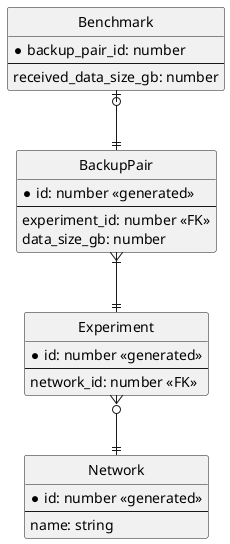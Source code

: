 @startuml

hide circle
skinparam linetype ortho

entity Benchmark {
  *backup_pair_id: number
  --
  received_data_size_gb: number
}

entity BackupPair {
  *id: number <<generated>>
  --
  experiment_id: number <<FK>>
  data_size_gb: number
}

entity Experiment {
  *id: number <<generated>>
  --
  network_id: number <<FK>>
}

entity Network {
  *id: number <<generated>>
  --
  name: string
}

Benchmark |o--|| BackupPair
BackupPair }|--|| Experiment
Experiment }o--|| Network

@enduml

